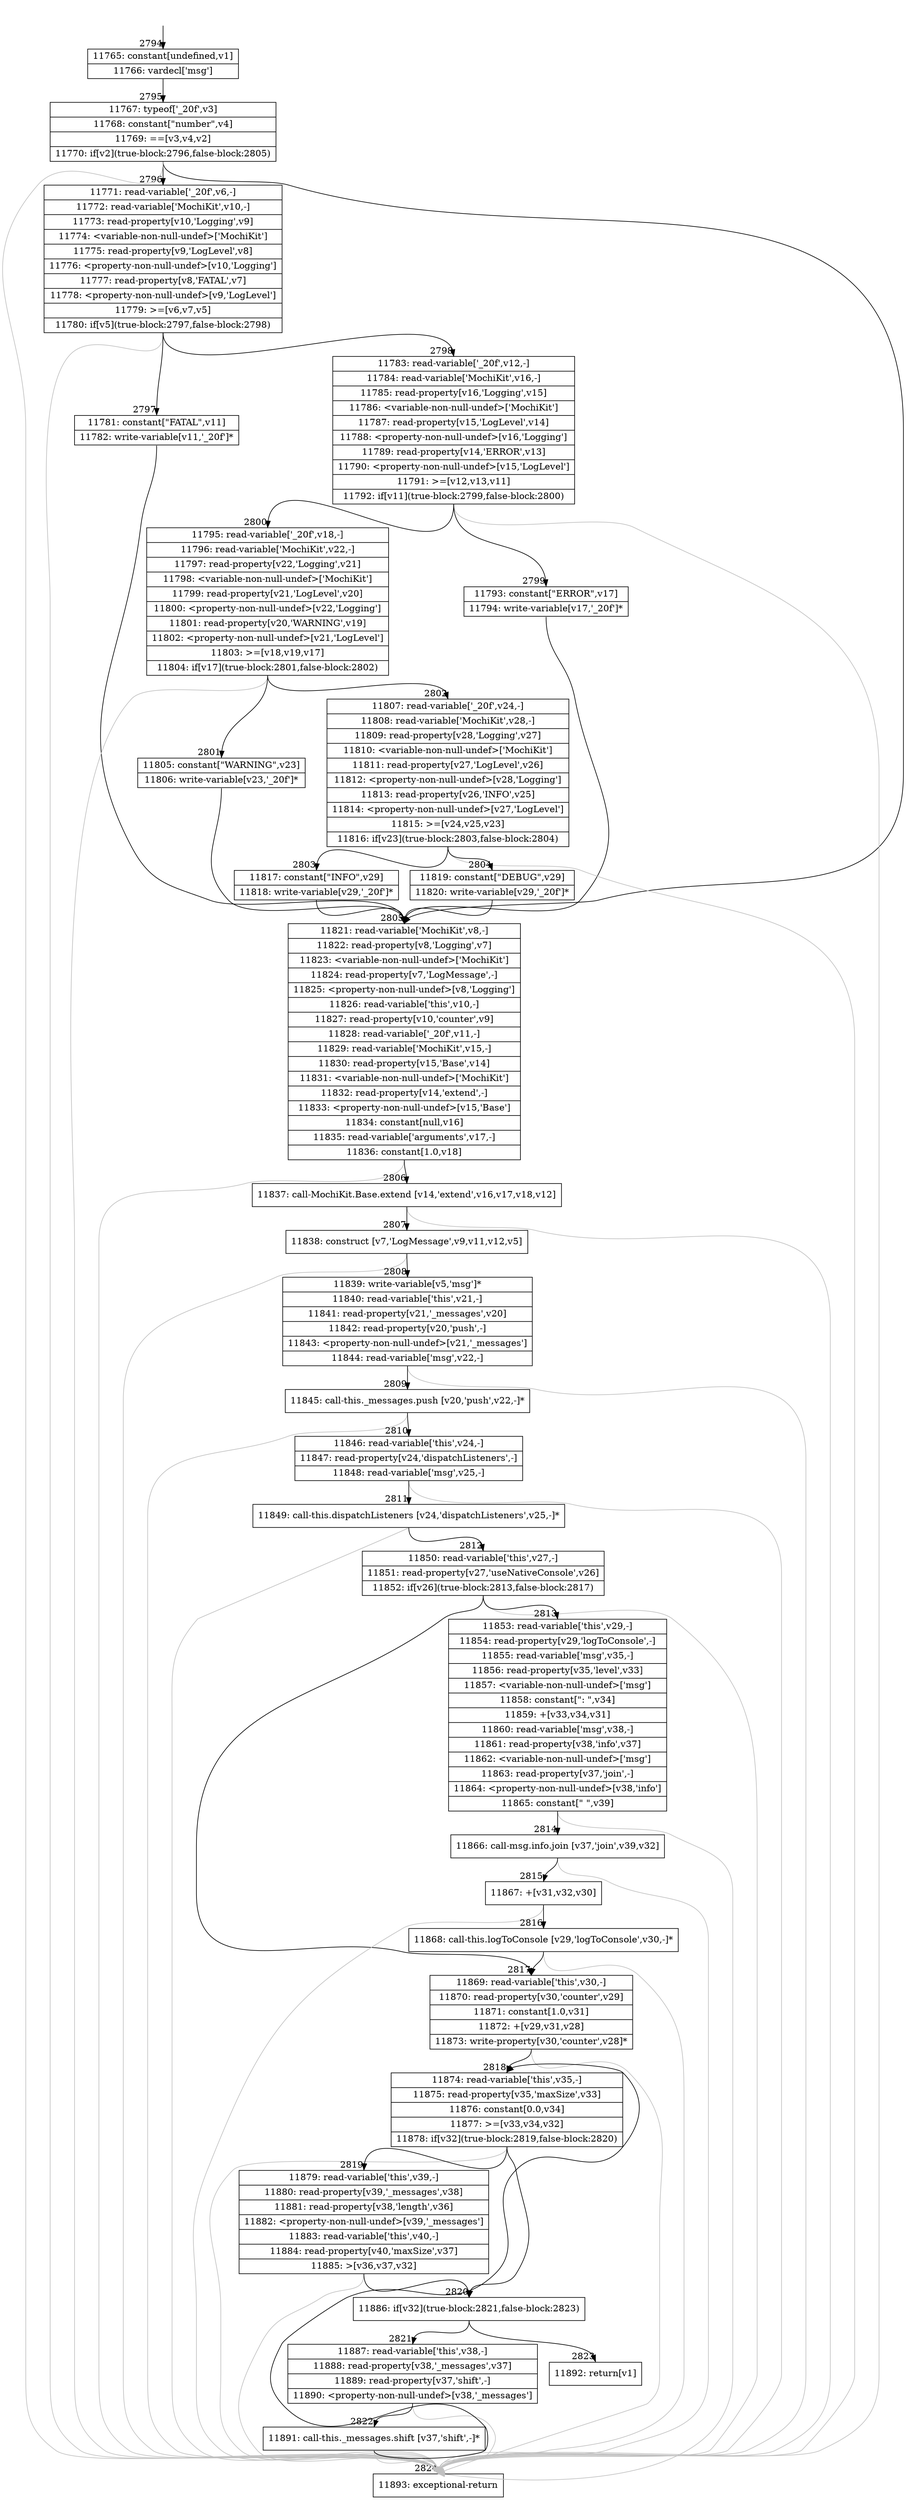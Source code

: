 digraph {
rankdir="TD"
BB_entry218[shape=none,label=""];
BB_entry218 -> BB2794 [tailport=s, headport=n, headlabel="    2794"]
BB2794 [shape=record label="{11765: constant[undefined,v1]|11766: vardecl['msg']}" ] 
BB2794 -> BB2795 [tailport=s, headport=n, headlabel="      2795"]
BB2795 [shape=record label="{11767: typeof['_20f',v3]|11768: constant[\"number\",v4]|11769: ==[v3,v4,v2]|11770: if[v2](true-block:2796,false-block:2805)}" ] 
BB2795 -> BB2796 [tailport=s, headport=n, headlabel="      2796"]
BB2795 -> BB2805 [tailport=s, headport=n, headlabel="      2805"]
BB2795 -> BB2824 [tailport=s, headport=n, color=gray, headlabel="      2824"]
BB2796 [shape=record label="{11771: read-variable['_20f',v6,-]|11772: read-variable['MochiKit',v10,-]|11773: read-property[v10,'Logging',v9]|11774: \<variable-non-null-undef\>['MochiKit']|11775: read-property[v9,'LogLevel',v8]|11776: \<property-non-null-undef\>[v10,'Logging']|11777: read-property[v8,'FATAL',v7]|11778: \<property-non-null-undef\>[v9,'LogLevel']|11779: \>=[v6,v7,v5]|11780: if[v5](true-block:2797,false-block:2798)}" ] 
BB2796 -> BB2797 [tailport=s, headport=n, headlabel="      2797"]
BB2796 -> BB2798 [tailport=s, headport=n, headlabel="      2798"]
BB2796 -> BB2824 [tailport=s, headport=n, color=gray]
BB2797 [shape=record label="{11781: constant[\"FATAL\",v11]|11782: write-variable[v11,'_20f']*}" ] 
BB2797 -> BB2805 [tailport=s, headport=n]
BB2798 [shape=record label="{11783: read-variable['_20f',v12,-]|11784: read-variable['MochiKit',v16,-]|11785: read-property[v16,'Logging',v15]|11786: \<variable-non-null-undef\>['MochiKit']|11787: read-property[v15,'LogLevel',v14]|11788: \<property-non-null-undef\>[v16,'Logging']|11789: read-property[v14,'ERROR',v13]|11790: \<property-non-null-undef\>[v15,'LogLevel']|11791: \>=[v12,v13,v11]|11792: if[v11](true-block:2799,false-block:2800)}" ] 
BB2798 -> BB2799 [tailport=s, headport=n, headlabel="      2799"]
BB2798 -> BB2800 [tailport=s, headport=n, headlabel="      2800"]
BB2798 -> BB2824 [tailport=s, headport=n, color=gray]
BB2799 [shape=record label="{11793: constant[\"ERROR\",v17]|11794: write-variable[v17,'_20f']*}" ] 
BB2799 -> BB2805 [tailport=s, headport=n]
BB2800 [shape=record label="{11795: read-variable['_20f',v18,-]|11796: read-variable['MochiKit',v22,-]|11797: read-property[v22,'Logging',v21]|11798: \<variable-non-null-undef\>['MochiKit']|11799: read-property[v21,'LogLevel',v20]|11800: \<property-non-null-undef\>[v22,'Logging']|11801: read-property[v20,'WARNING',v19]|11802: \<property-non-null-undef\>[v21,'LogLevel']|11803: \>=[v18,v19,v17]|11804: if[v17](true-block:2801,false-block:2802)}" ] 
BB2800 -> BB2801 [tailport=s, headport=n, headlabel="      2801"]
BB2800 -> BB2802 [tailport=s, headport=n, headlabel="      2802"]
BB2800 -> BB2824 [tailport=s, headport=n, color=gray]
BB2801 [shape=record label="{11805: constant[\"WARNING\",v23]|11806: write-variable[v23,'_20f']*}" ] 
BB2801 -> BB2805 [tailport=s, headport=n]
BB2802 [shape=record label="{11807: read-variable['_20f',v24,-]|11808: read-variable['MochiKit',v28,-]|11809: read-property[v28,'Logging',v27]|11810: \<variable-non-null-undef\>['MochiKit']|11811: read-property[v27,'LogLevel',v26]|11812: \<property-non-null-undef\>[v28,'Logging']|11813: read-property[v26,'INFO',v25]|11814: \<property-non-null-undef\>[v27,'LogLevel']|11815: \>=[v24,v25,v23]|11816: if[v23](true-block:2803,false-block:2804)}" ] 
BB2802 -> BB2803 [tailport=s, headport=n, headlabel="      2803"]
BB2802 -> BB2804 [tailport=s, headport=n, headlabel="      2804"]
BB2802 -> BB2824 [tailport=s, headport=n, color=gray]
BB2803 [shape=record label="{11817: constant[\"INFO\",v29]|11818: write-variable[v29,'_20f']*}" ] 
BB2803 -> BB2805 [tailport=s, headport=n]
BB2804 [shape=record label="{11819: constant[\"DEBUG\",v29]|11820: write-variable[v29,'_20f']*}" ] 
BB2804 -> BB2805 [tailport=s, headport=n]
BB2805 [shape=record label="{11821: read-variable['MochiKit',v8,-]|11822: read-property[v8,'Logging',v7]|11823: \<variable-non-null-undef\>['MochiKit']|11824: read-property[v7,'LogMessage',-]|11825: \<property-non-null-undef\>[v8,'Logging']|11826: read-variable['this',v10,-]|11827: read-property[v10,'counter',v9]|11828: read-variable['_20f',v11,-]|11829: read-variable['MochiKit',v15,-]|11830: read-property[v15,'Base',v14]|11831: \<variable-non-null-undef\>['MochiKit']|11832: read-property[v14,'extend',-]|11833: \<property-non-null-undef\>[v15,'Base']|11834: constant[null,v16]|11835: read-variable['arguments',v17,-]|11836: constant[1.0,v18]}" ] 
BB2805 -> BB2806 [tailport=s, headport=n, headlabel="      2806"]
BB2805 -> BB2824 [tailport=s, headport=n, color=gray]
BB2806 [shape=record label="{11837: call-MochiKit.Base.extend [v14,'extend',v16,v17,v18,v12]}" ] 
BB2806 -> BB2807 [tailport=s, headport=n, headlabel="      2807"]
BB2806 -> BB2824 [tailport=s, headport=n, color=gray]
BB2807 [shape=record label="{11838: construct [v7,'LogMessage',v9,v11,v12,v5]}" ] 
BB2807 -> BB2808 [tailport=s, headport=n, headlabel="      2808"]
BB2807 -> BB2824 [tailport=s, headport=n, color=gray]
BB2808 [shape=record label="{11839: write-variable[v5,'msg']*|11840: read-variable['this',v21,-]|11841: read-property[v21,'_messages',v20]|11842: read-property[v20,'push',-]|11843: \<property-non-null-undef\>[v21,'_messages']|11844: read-variable['msg',v22,-]}" ] 
BB2808 -> BB2809 [tailport=s, headport=n, headlabel="      2809"]
BB2808 -> BB2824 [tailport=s, headport=n, color=gray]
BB2809 [shape=record label="{11845: call-this._messages.push [v20,'push',v22,-]*}" ] 
BB2809 -> BB2810 [tailport=s, headport=n, headlabel="      2810"]
BB2809 -> BB2824 [tailport=s, headport=n, color=gray]
BB2810 [shape=record label="{11846: read-variable['this',v24,-]|11847: read-property[v24,'dispatchListeners',-]|11848: read-variable['msg',v25,-]}" ] 
BB2810 -> BB2811 [tailport=s, headport=n, headlabel="      2811"]
BB2810 -> BB2824 [tailport=s, headport=n, color=gray]
BB2811 [shape=record label="{11849: call-this.dispatchListeners [v24,'dispatchListeners',v25,-]*}" ] 
BB2811 -> BB2812 [tailport=s, headport=n, headlabel="      2812"]
BB2811 -> BB2824 [tailport=s, headport=n, color=gray]
BB2812 [shape=record label="{11850: read-variable['this',v27,-]|11851: read-property[v27,'useNativeConsole',v26]|11852: if[v26](true-block:2813,false-block:2817)}" ] 
BB2812 -> BB2813 [tailport=s, headport=n, headlabel="      2813"]
BB2812 -> BB2817 [tailport=s, headport=n, headlabel="      2817"]
BB2812 -> BB2824 [tailport=s, headport=n, color=gray]
BB2813 [shape=record label="{11853: read-variable['this',v29,-]|11854: read-property[v29,'logToConsole',-]|11855: read-variable['msg',v35,-]|11856: read-property[v35,'level',v33]|11857: \<variable-non-null-undef\>['msg']|11858: constant[\": \",v34]|11859: +[v33,v34,v31]|11860: read-variable['msg',v38,-]|11861: read-property[v38,'info',v37]|11862: \<variable-non-null-undef\>['msg']|11863: read-property[v37,'join',-]|11864: \<property-non-null-undef\>[v38,'info']|11865: constant[\" \",v39]}" ] 
BB2813 -> BB2814 [tailport=s, headport=n, headlabel="      2814"]
BB2813 -> BB2824 [tailport=s, headport=n, color=gray]
BB2814 [shape=record label="{11866: call-msg.info.join [v37,'join',v39,v32]}" ] 
BB2814 -> BB2815 [tailport=s, headport=n, headlabel="      2815"]
BB2814 -> BB2824 [tailport=s, headport=n, color=gray]
BB2815 [shape=record label="{11867: +[v31,v32,v30]}" ] 
BB2815 -> BB2816 [tailport=s, headport=n, headlabel="      2816"]
BB2815 -> BB2824 [tailport=s, headport=n, color=gray]
BB2816 [shape=record label="{11868: call-this.logToConsole [v29,'logToConsole',v30,-]*}" ] 
BB2816 -> BB2817 [tailport=s, headport=n]
BB2816 -> BB2824 [tailport=s, headport=n, color=gray]
BB2817 [shape=record label="{11869: read-variable['this',v30,-]|11870: read-property[v30,'counter',v29]|11871: constant[1.0,v31]|11872: +[v29,v31,v28]|11873: write-property[v30,'counter',v28]*}" ] 
BB2817 -> BB2818 [tailport=s, headport=n, headlabel="      2818"]
BB2817 -> BB2824 [tailport=s, headport=n, color=gray]
BB2818 [shape=record label="{11874: read-variable['this',v35,-]|11875: read-property[v35,'maxSize',v33]|11876: constant[0.0,v34]|11877: \>=[v33,v34,v32]|11878: if[v32](true-block:2819,false-block:2820)}" ] 
BB2818 -> BB2820 [tailport=s, headport=n, headlabel="      2820"]
BB2818 -> BB2819 [tailport=s, headport=n, headlabel="      2819"]
BB2818 -> BB2824 [tailport=s, headport=n, color=gray]
BB2819 [shape=record label="{11879: read-variable['this',v39,-]|11880: read-property[v39,'_messages',v38]|11881: read-property[v38,'length',v36]|11882: \<property-non-null-undef\>[v39,'_messages']|11883: read-variable['this',v40,-]|11884: read-property[v40,'maxSize',v37]|11885: \>[v36,v37,v32]}" ] 
BB2819 -> BB2820 [tailport=s, headport=n]
BB2819 -> BB2824 [tailport=s, headport=n, color=gray]
BB2820 [shape=record label="{11886: if[v32](true-block:2821,false-block:2823)}" ] 
BB2820 -> BB2821 [tailport=s, headport=n, headlabel="      2821"]
BB2820 -> BB2823 [tailport=s, headport=n, headlabel="      2823"]
BB2821 [shape=record label="{11887: read-variable['this',v38,-]|11888: read-property[v38,'_messages',v37]|11889: read-property[v37,'shift',-]|11890: \<property-non-null-undef\>[v38,'_messages']}" ] 
BB2821 -> BB2822 [tailport=s, headport=n, headlabel="      2822"]
BB2821 -> BB2824 [tailport=s, headport=n, color=gray]
BB2822 [shape=record label="{11891: call-this._messages.shift [v37,'shift',-]*}" ] 
BB2822 -> BB2818 [tailport=s, headport=n]
BB2822 -> BB2824 [tailport=s, headport=n, color=gray]
BB2823 [shape=record label="{11892: return[v1]}" ] 
BB2824 [shape=record label="{11893: exceptional-return}" ] 
//#$~ 1820
}
